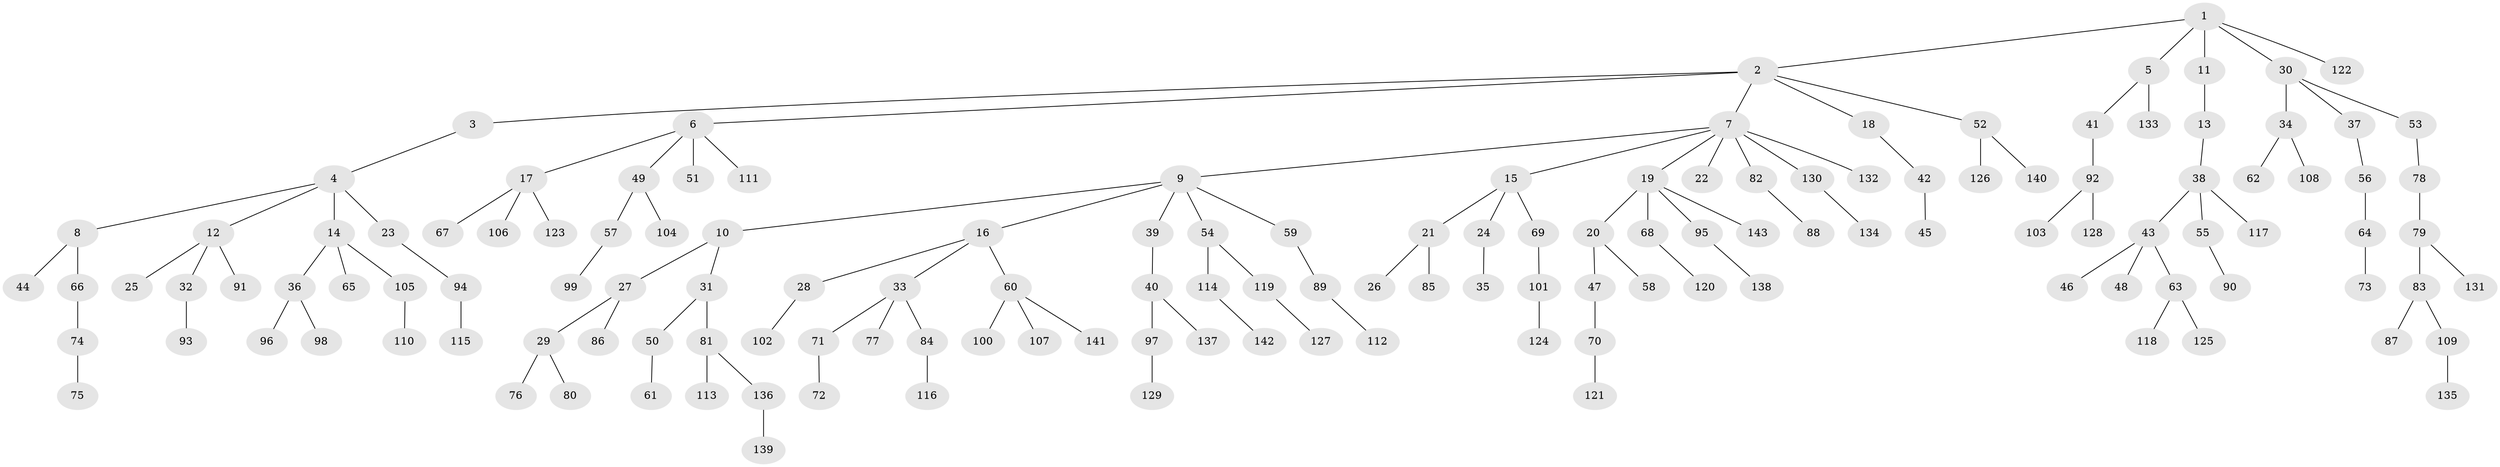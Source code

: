 // coarse degree distribution, {1: 0.7368421052631579, 2: 0.22807017543859648, 4: 0.017543859649122806, 40: 0.017543859649122806}
// Generated by graph-tools (version 1.1) at 2025/56/03/04/25 21:56:14]
// undirected, 143 vertices, 142 edges
graph export_dot {
graph [start="1"]
  node [color=gray90,style=filled];
  1;
  2;
  3;
  4;
  5;
  6;
  7;
  8;
  9;
  10;
  11;
  12;
  13;
  14;
  15;
  16;
  17;
  18;
  19;
  20;
  21;
  22;
  23;
  24;
  25;
  26;
  27;
  28;
  29;
  30;
  31;
  32;
  33;
  34;
  35;
  36;
  37;
  38;
  39;
  40;
  41;
  42;
  43;
  44;
  45;
  46;
  47;
  48;
  49;
  50;
  51;
  52;
  53;
  54;
  55;
  56;
  57;
  58;
  59;
  60;
  61;
  62;
  63;
  64;
  65;
  66;
  67;
  68;
  69;
  70;
  71;
  72;
  73;
  74;
  75;
  76;
  77;
  78;
  79;
  80;
  81;
  82;
  83;
  84;
  85;
  86;
  87;
  88;
  89;
  90;
  91;
  92;
  93;
  94;
  95;
  96;
  97;
  98;
  99;
  100;
  101;
  102;
  103;
  104;
  105;
  106;
  107;
  108;
  109;
  110;
  111;
  112;
  113;
  114;
  115;
  116;
  117;
  118;
  119;
  120;
  121;
  122;
  123;
  124;
  125;
  126;
  127;
  128;
  129;
  130;
  131;
  132;
  133;
  134;
  135;
  136;
  137;
  138;
  139;
  140;
  141;
  142;
  143;
  1 -- 2;
  1 -- 5;
  1 -- 11;
  1 -- 30;
  1 -- 122;
  2 -- 3;
  2 -- 6;
  2 -- 7;
  2 -- 18;
  2 -- 52;
  3 -- 4;
  4 -- 8;
  4 -- 12;
  4 -- 14;
  4 -- 23;
  5 -- 41;
  5 -- 133;
  6 -- 17;
  6 -- 49;
  6 -- 51;
  6 -- 111;
  7 -- 9;
  7 -- 15;
  7 -- 19;
  7 -- 22;
  7 -- 82;
  7 -- 130;
  7 -- 132;
  8 -- 44;
  8 -- 66;
  9 -- 10;
  9 -- 16;
  9 -- 39;
  9 -- 54;
  9 -- 59;
  10 -- 27;
  10 -- 31;
  11 -- 13;
  12 -- 25;
  12 -- 32;
  12 -- 91;
  13 -- 38;
  14 -- 36;
  14 -- 65;
  14 -- 105;
  15 -- 21;
  15 -- 24;
  15 -- 69;
  16 -- 28;
  16 -- 33;
  16 -- 60;
  17 -- 67;
  17 -- 106;
  17 -- 123;
  18 -- 42;
  19 -- 20;
  19 -- 68;
  19 -- 95;
  19 -- 143;
  20 -- 47;
  20 -- 58;
  21 -- 26;
  21 -- 85;
  23 -- 94;
  24 -- 35;
  27 -- 29;
  27 -- 86;
  28 -- 102;
  29 -- 76;
  29 -- 80;
  30 -- 34;
  30 -- 37;
  30 -- 53;
  31 -- 50;
  31 -- 81;
  32 -- 93;
  33 -- 71;
  33 -- 77;
  33 -- 84;
  34 -- 62;
  34 -- 108;
  36 -- 96;
  36 -- 98;
  37 -- 56;
  38 -- 43;
  38 -- 55;
  38 -- 117;
  39 -- 40;
  40 -- 97;
  40 -- 137;
  41 -- 92;
  42 -- 45;
  43 -- 46;
  43 -- 48;
  43 -- 63;
  47 -- 70;
  49 -- 57;
  49 -- 104;
  50 -- 61;
  52 -- 126;
  52 -- 140;
  53 -- 78;
  54 -- 114;
  54 -- 119;
  55 -- 90;
  56 -- 64;
  57 -- 99;
  59 -- 89;
  60 -- 100;
  60 -- 107;
  60 -- 141;
  63 -- 118;
  63 -- 125;
  64 -- 73;
  66 -- 74;
  68 -- 120;
  69 -- 101;
  70 -- 121;
  71 -- 72;
  74 -- 75;
  78 -- 79;
  79 -- 83;
  79 -- 131;
  81 -- 113;
  81 -- 136;
  82 -- 88;
  83 -- 87;
  83 -- 109;
  84 -- 116;
  89 -- 112;
  92 -- 103;
  92 -- 128;
  94 -- 115;
  95 -- 138;
  97 -- 129;
  101 -- 124;
  105 -- 110;
  109 -- 135;
  114 -- 142;
  119 -- 127;
  130 -- 134;
  136 -- 139;
}

